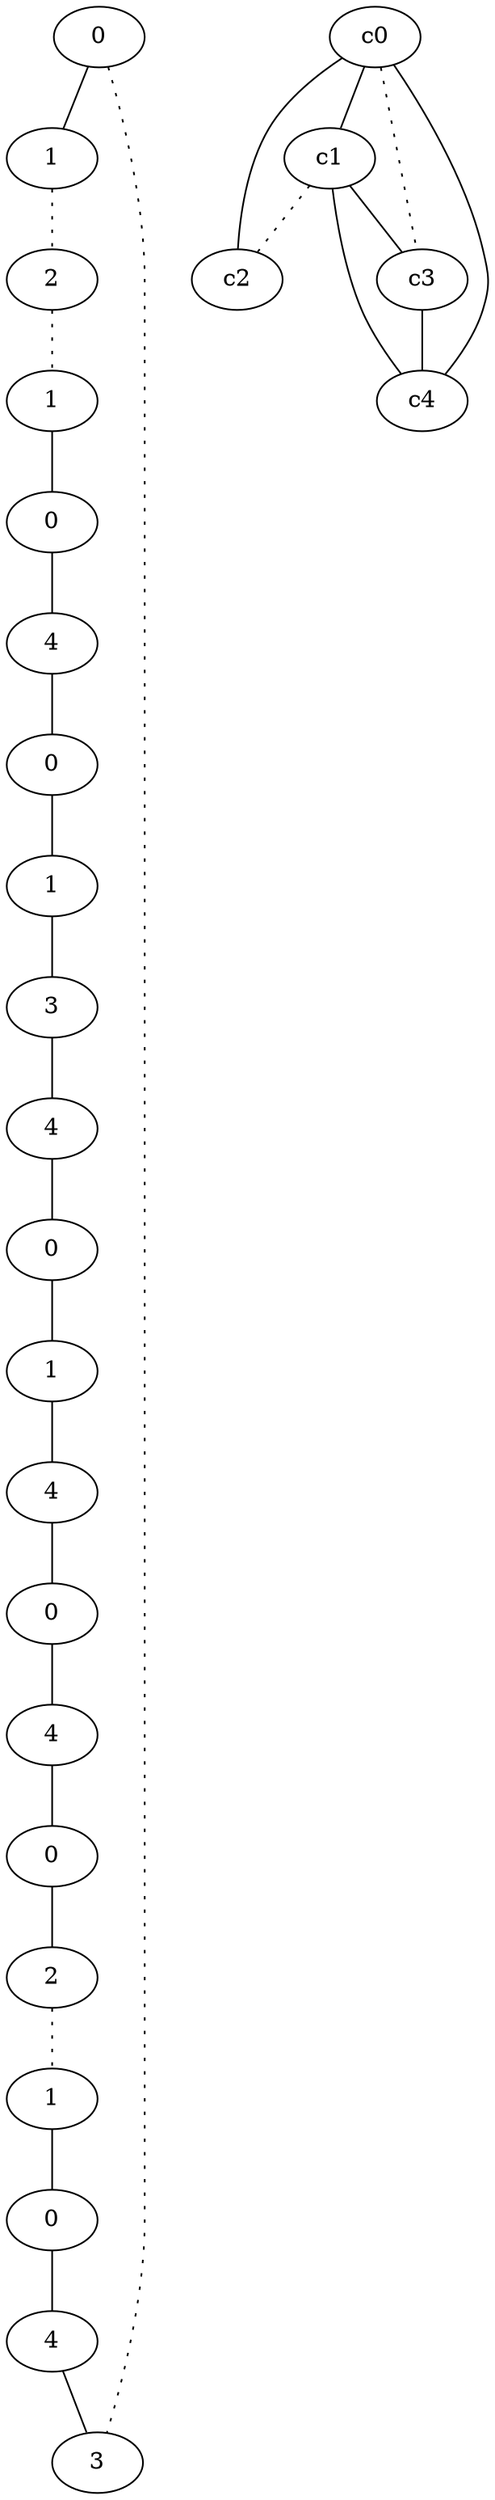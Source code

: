graph {
a0[label=0];
a1[label=1];
a2[label=2];
a3[label=1];
a4[label=0];
a5[label=4];
a6[label=0];
a7[label=1];
a8[label=3];
a9[label=4];
a10[label=0];
a11[label=1];
a12[label=4];
a13[label=0];
a14[label=4];
a15[label=0];
a16[label=2];
a17[label=1];
a18[label=0];
a19[label=4];
a20[label=3];
a0 -- a1;
a0 -- a20 [style=dotted];
a1 -- a2 [style=dotted];
a2 -- a3 [style=dotted];
a3 -- a4;
a4 -- a5;
a5 -- a6;
a6 -- a7;
a7 -- a8;
a8 -- a9;
a9 -- a10;
a10 -- a11;
a11 -- a12;
a12 -- a13;
a13 -- a14;
a14 -- a15;
a15 -- a16;
a16 -- a17 [style=dotted];
a17 -- a18;
a18 -- a19;
a19 -- a20;
c0 -- c1;
c0 -- c2;
c0 -- c3 [style=dotted];
c0 -- c4;
c1 -- c2 [style=dotted];
c1 -- c3;
c1 -- c4;
c3 -- c4;
}
